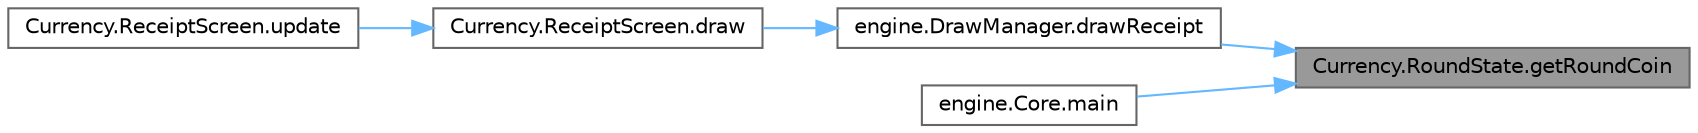 digraph "Currency.RoundState.getRoundCoin"
{
 // LATEX_PDF_SIZE
  bgcolor="transparent";
  edge [fontname=Helvetica,fontsize=10,labelfontname=Helvetica,labelfontsize=10];
  node [fontname=Helvetica,fontsize=10,shape=box,height=0.2,width=0.4];
  rankdir="RL";
  Node1 [id="Node000001",label="Currency.RoundState.getRoundCoin",height=0.2,width=0.4,color="gray40", fillcolor="grey60", style="filled", fontcolor="black",tooltip=" "];
  Node1 -> Node2 [id="edge1_Node000001_Node000002",dir="back",color="steelblue1",style="solid",tooltip=" "];
  Node2 [id="Node000002",label="engine.DrawManager.drawReceipt",height=0.2,width=0.4,color="grey40", fillcolor="white", style="filled",URL="$classengine_1_1_draw_manager.html#a3a4c805d68a2cb1265ef7c3cd8f3ff42",tooltip="Show ReceiptScreen."];
  Node2 -> Node3 [id="edge2_Node000002_Node000003",dir="back",color="steelblue1",style="solid",tooltip=" "];
  Node3 [id="Node000003",label="Currency.ReceiptScreen.draw",height=0.2,width=0.4,color="grey40", fillcolor="white", style="filled",URL="$class_currency_1_1_receipt_screen.html#a6c8320866245be6a855d7253627548ad",tooltip="Draws the elements associated with the screen."];
  Node3 -> Node4 [id="edge3_Node000003_Node000004",dir="back",color="steelblue1",style="solid",tooltip=" "];
  Node4 [id="Node000004",label="Currency.ReceiptScreen.update",height=0.2,width=0.4,color="grey40", fillcolor="white", style="filled",URL="$class_currency_1_1_receipt_screen.html#ad1a8f6ed95eff0f0542c0ae9c6eda729",tooltip="Updates the elements on screen and checks for events."];
  Node1 -> Node5 [id="edge4_Node000001_Node000005",dir="back",color="steelblue1",style="solid",tooltip=" "];
  Node5 [id="Node000005",label="engine.Core.main",height=0.2,width=0.4,color="grey40", fillcolor="white", style="filled",URL="$classengine_1_1_core.html#a57772a5de30ed8af04183baad8f1281e",tooltip="Test implementation."];
}
